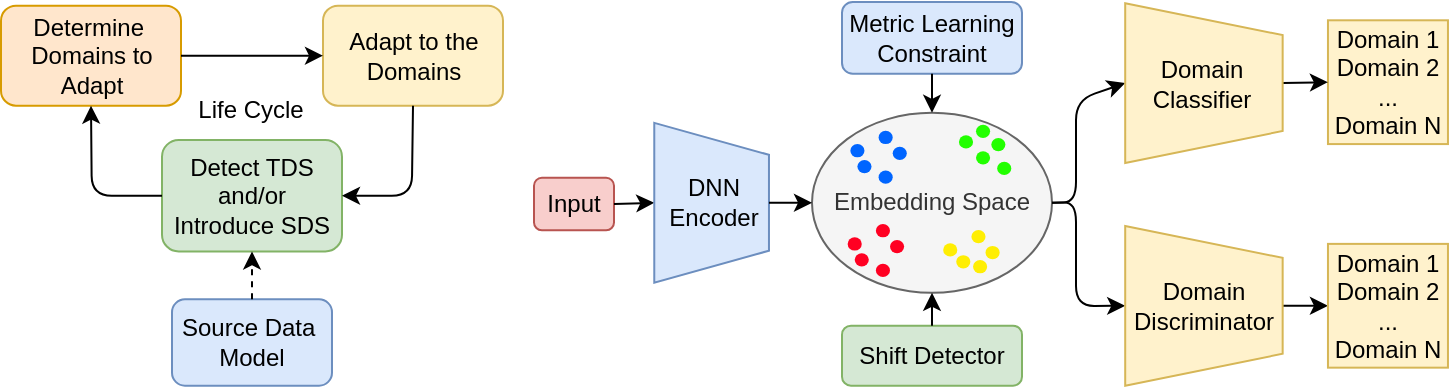 <mxfile version="13.1.13" type="device"><diagram id="YISamEYbsGMrIkhBcwpW" name="Page-1"><mxGraphModel dx="931" dy="497" grid="1" gridSize="10" guides="1" tooltips="1" connect="1" arrows="1" fold="1" page="1" pageScale="1" pageWidth="850" pageHeight="1100" math="0" shadow="0"><root><mxCell id="0"/><mxCell id="1" parent="0"/><mxCell id="IWdMZ22ZYk60eAWHdgef-17" value="" style="group" parent="1" vertex="1" connectable="0"><mxGeometry x="20" y="41.84" width="250" height="190" as="geometry"/></mxCell><mxCell id="IWdMZ22ZYk60eAWHdgef-16" value="" style="group" parent="IWdMZ22ZYk60eAWHdgef-17" vertex="1" connectable="0"><mxGeometry width="250" height="190" as="geometry"/></mxCell><mxCell id="Q_a5eMWgqeZ8RDD4jTmu-2" value="Detect TDS&lt;br&gt;and/or&lt;br&gt;Introduce SDS" style="rounded=1;whiteSpace=wrap;html=1;fillColor=#d5e8d4;strokeColor=#82b366;" parent="IWdMZ22ZYk60eAWHdgef-16" vertex="1"><mxGeometry x="75" y="67.14" width="90" height="55.73" as="geometry"/></mxCell><mxCell id="Q_a5eMWgqeZ8RDD4jTmu-17" value="Determine&amp;nbsp;&lt;br&gt;Domains to Adapt" style="rounded=1;whiteSpace=wrap;html=1;fillColor=#ffe6cc;strokeColor=#d79b00;" parent="IWdMZ22ZYk60eAWHdgef-16" vertex="1"><mxGeometry x="-5.5" width="90" height="50" as="geometry"/></mxCell><mxCell id="Q_a5eMWgqeZ8RDD4jTmu-18" value="&lt;span&gt;Adapt to the Domains&lt;/span&gt;" style="rounded=1;whiteSpace=wrap;html=1;fillColor=#fff2cc;strokeColor=#d6b656;" parent="IWdMZ22ZYk60eAWHdgef-16" vertex="1"><mxGeometry x="155.5" width="90" height="50" as="geometry"/></mxCell><mxCell id="Q_a5eMWgqeZ8RDD4jTmu-19" value="Source Data&amp;nbsp;&lt;br&gt;Model" style="rounded=1;whiteSpace=wrap;html=1;fillColor=#dae8fc;strokeColor=#6c8ebf;" parent="IWdMZ22ZYk60eAWHdgef-16" vertex="1"><mxGeometry x="80" y="146.818" width="80" height="43.182" as="geometry"/></mxCell><mxCell id="Q_a5eMWgqeZ8RDD4jTmu-32" value="" style="endArrow=classic;html=1;exitX=0;exitY=0.5;exitDx=0;exitDy=0;entryX=0.5;entryY=1;entryDx=0;entryDy=0;" parent="IWdMZ22ZYk60eAWHdgef-16" source="Q_a5eMWgqeZ8RDD4jTmu-2" target="Q_a5eMWgqeZ8RDD4jTmu-17" edge="1"><mxGeometry width="50" height="50" relative="1" as="geometry"><mxPoint x="57.671" y="86.364" as="sourcePoint"/><mxPoint x="102.116" y="43.182" as="targetPoint"/><Array as="points"><mxPoint x="39.893" y="95"/></Array></mxGeometry></mxCell><mxCell id="Q_a5eMWgqeZ8RDD4jTmu-33" value="" style="endArrow=classic;html=1;exitX=1;exitY=0.5;exitDx=0;exitDy=0;entryX=0;entryY=0.5;entryDx=0;entryDy=0;" parent="IWdMZ22ZYk60eAWHdgef-16" source="Q_a5eMWgqeZ8RDD4jTmu-17" target="Q_a5eMWgqeZ8RDD4jTmu-18" edge="1"><mxGeometry width="50" height="50" relative="1" as="geometry"><mxPoint x="57.671" y="86.364" as="sourcePoint"/><mxPoint x="102.116" y="43.182" as="targetPoint"/></mxGeometry></mxCell><mxCell id="Q_a5eMWgqeZ8RDD4jTmu-34" value="" style="endArrow=classic;html=1;exitX=0.5;exitY=1;exitDx=0;exitDy=0;entryX=1;entryY=0.5;entryDx=0;entryDy=0;" parent="IWdMZ22ZYk60eAWHdgef-16" source="Q_a5eMWgqeZ8RDD4jTmu-18" target="Q_a5eMWgqeZ8RDD4jTmu-2" edge="1"><mxGeometry width="50" height="50" relative="1" as="geometry"><mxPoint x="57.671" y="86.364" as="sourcePoint"/><mxPoint x="102.116" y="43.182" as="targetPoint"/><Array as="points"><mxPoint x="199.893" y="95"/></Array></mxGeometry></mxCell><mxCell id="Q_a5eMWgqeZ8RDD4jTmu-35" value="Life Cycle" style="text;html=1;strokeColor=none;fillColor=none;align=center;verticalAlign=middle;whiteSpace=wrap;rounded=0;" parent="IWdMZ22ZYk60eAWHdgef-16" vertex="1"><mxGeometry x="84.498" y="43.182" width="71.004" height="17.273" as="geometry"/></mxCell><mxCell id="Q_a5eMWgqeZ8RDD4jTmu-38" value="" style="endArrow=classic;dashed=1;html=1;exitX=0.5;exitY=0;exitDx=0;exitDy=0;entryX=0.5;entryY=1;entryDx=0;entryDy=0;" parent="IWdMZ22ZYk60eAWHdgef-16" source="Q_a5eMWgqeZ8RDD4jTmu-19" target="Q_a5eMWgqeZ8RDD4jTmu-2" edge="1"><mxGeometry width="50" height="50" relative="1" as="geometry"><mxPoint x="-137.884" y="250.455" as="sourcePoint"/><mxPoint x="-93.44" y="207.273" as="targetPoint"/></mxGeometry></mxCell><mxCell id="8vxj8MmmVFwjQORTdjuC-1" value="&lt;span&gt;Embedding Space&lt;/span&gt;" style="ellipse;whiteSpace=wrap;html=1;fillColor=#f5f5f5;strokeColor=#666666;fontColor=#333333;" parent="1" vertex="1"><mxGeometry x="420" y="95.39" width="120" height="90" as="geometry"/></mxCell><mxCell id="4EQEfvkdiRACBpscnFH9-1" value="Input" style="rounded=1;whiteSpace=wrap;html=1;fillColor=#f8cecc;strokeColor=#b85450;" parent="1" vertex="1"><mxGeometry x="281" y="127.92" width="40" height="26.25" as="geometry"/></mxCell><mxCell id="4EQEfvkdiRACBpscnFH9-2" value="" style="endArrow=classic;html=1;exitX=1;exitY=0.5;exitDx=0;exitDy=0;entryX=0.5;entryY=1;entryDx=0;entryDy=0;" parent="1" source="4EQEfvkdiRACBpscnFH9-1" target="4EQEfvkdiRACBpscnFH9-3" edge="1"><mxGeometry width="50" height="50" relative="1" as="geometry"><mxPoint x="610" y="340" as="sourcePoint"/><mxPoint x="410" y="140" as="targetPoint"/></mxGeometry></mxCell><mxCell id="4EQEfvkdiRACBpscnFH9-3" value="" style="shape=trapezoid;perimeter=trapezoidPerimeter;whiteSpace=wrap;html=1;rotation=90;fillColor=#dae8fc;strokeColor=#6c8ebf;" parent="1" vertex="1"><mxGeometry x="329.86" y="111.71" width="79.9" height="57.35" as="geometry"/></mxCell><mxCell id="4EQEfvkdiRACBpscnFH9-31" value="DNN &lt;br&gt;Encoder" style="text;html=1;strokeColor=none;fillColor=none;align=center;verticalAlign=middle;whiteSpace=wrap;rounded=0;" parent="1" vertex="1"><mxGeometry x="310.88" y="130" width="120" height="20" as="geometry"/></mxCell><mxCell id="4EQEfvkdiRACBpscnFH9-34" value="Metric Learning&lt;br&gt;Constraint" style="rounded=1;whiteSpace=wrap;html=1;fillColor=#dae8fc;strokeColor=#6c8ebf;" parent="1" vertex="1"><mxGeometry x="435" y="40" width="90" height="35.89" as="geometry"/></mxCell><mxCell id="4EQEfvkdiRACBpscnFH9-6" value="" style="shape=ellipse;fillColor=#0065FF;strokeColor=none;html=1" parent="1" vertex="1"><mxGeometry x="439.176" y="111.042" width="7.059" height="6.618" as="geometry"/></mxCell><mxCell id="4EQEfvkdiRACBpscnFH9-7" value="" style="shape=ellipse;fillColor=#0065FF;strokeColor=none;html=1" parent="1" vertex="1"><mxGeometry x="442.706" y="118.983" width="7.059" height="6.618" as="geometry"/></mxCell><mxCell id="4EQEfvkdiRACBpscnFH9-8" value="" style="shape=ellipse;fillColor=#0065FF;strokeColor=none;html=1" parent="1" vertex="1"><mxGeometry x="453.294" y="124.277" width="7.059" height="6.618" as="geometry"/></mxCell><mxCell id="4EQEfvkdiRACBpscnFH9-9" value="" style="shape=ellipse;fillColor=#0065FF;strokeColor=none;html=1" parent="1" vertex="1"><mxGeometry x="460.353" y="112.365" width="7.059" height="6.618" as="geometry"/></mxCell><mxCell id="4EQEfvkdiRACBpscnFH9-10" value="" style="shape=ellipse;fillColor=#0065FF;strokeColor=none;html=1" parent="1" vertex="1"><mxGeometry x="453.294" y="104.424" width="7.059" height="6.618" as="geometry"/></mxCell><mxCell id="4EQEfvkdiRACBpscnFH9-11" value="" style="shape=ellipse;fillColor=#22FF00;strokeColor=none;html=1" parent="1" vertex="1"><mxGeometry x="493.471" y="106.659" width="7.059" height="6.618" as="geometry"/></mxCell><mxCell id="4EQEfvkdiRACBpscnFH9-12" value="" style="shape=ellipse;fillColor=#22FF00;strokeColor=none;html=1" parent="1" vertex="1"><mxGeometry x="502" y="114.601" width="7.059" height="6.618" as="geometry"/></mxCell><mxCell id="4EQEfvkdiRACBpscnFH9-13" value="" style="shape=ellipse;fillColor=#22FF00;strokeColor=none;html=1" parent="1" vertex="1"><mxGeometry x="512.588" y="119.895" width="7.059" height="6.618" as="geometry"/></mxCell><mxCell id="4EQEfvkdiRACBpscnFH9-14" value="" style="shape=ellipse;fillColor=#22FF00;strokeColor=none;html=1" parent="1" vertex="1"><mxGeometry x="509.647" y="107.983" width="7.059" height="6.618" as="geometry"/></mxCell><mxCell id="4EQEfvkdiRACBpscnFH9-15" value="" style="shape=ellipse;fillColor=#22FF00;strokeColor=none;html=1" parent="1" vertex="1"><mxGeometry x="501.998" y="101.362" width="7.059" height="6.618" as="geometry"/></mxCell><mxCell id="4EQEfvkdiRACBpscnFH9-16" value="" style="shape=ellipse;fillColor=#FF0022;strokeColor=none;html=1" parent="1" vertex="1"><mxGeometry x="437.824" y="157.674" width="7.059" height="6.618" as="geometry"/></mxCell><mxCell id="4EQEfvkdiRACBpscnFH9-17" value="" style="shape=ellipse;fillColor=#FF0022;strokeColor=none;html=1" parent="1" vertex="1"><mxGeometry x="441.353" y="165.615" width="7.059" height="6.618" as="geometry"/></mxCell><mxCell id="4EQEfvkdiRACBpscnFH9-18" value="" style="shape=ellipse;fillColor=#FF0022;strokeColor=none;html=1" parent="1" vertex="1"><mxGeometry x="451.941" y="170.909" width="7.059" height="6.618" as="geometry"/></mxCell><mxCell id="4EQEfvkdiRACBpscnFH9-19" value="" style="shape=ellipse;fillColor=#FF0022;strokeColor=none;html=1" parent="1" vertex="1"><mxGeometry x="459" y="158.998" width="7.059" height="6.618" as="geometry"/></mxCell><mxCell id="4EQEfvkdiRACBpscnFH9-20" value="" style="shape=ellipse;fillColor=#FF0022;strokeColor=none;html=1" parent="1" vertex="1"><mxGeometry x="451.941" y="151.056" width="7.059" height="6.618" as="geometry"/></mxCell><mxCell id="4EQEfvkdiRACBpscnFH9-21" value="" style="shape=ellipse;fillColor=#FFEE03;strokeColor=none;html=1" parent="1" vertex="1"><mxGeometry x="485.588" y="160.645" width="7.059" height="6.618" as="geometry"/></mxCell><mxCell id="4EQEfvkdiRACBpscnFH9-22" value="" style="shape=ellipse;fillColor=#FFEE03;strokeColor=none;html=1" parent="1" vertex="1"><mxGeometry x="492.118" y="166.586" width="7.059" height="6.618" as="geometry"/></mxCell><mxCell id="4EQEfvkdiRACBpscnFH9-23" value="" style="shape=ellipse;fillColor=#FFEE03;strokeColor=none;html=1" parent="1" vertex="1"><mxGeometry x="500.526" y="169.06" width="7.059" height="6.618" as="geometry"/></mxCell><mxCell id="4EQEfvkdiRACBpscnFH9-24" value="" style="shape=ellipse;fillColor=#FFEE03;strokeColor=none;html=1" parent="1" vertex="1"><mxGeometry x="506.765" y="161.968" width="7.059" height="6.618" as="geometry"/></mxCell><mxCell id="4EQEfvkdiRACBpscnFH9-25" value="" style="shape=ellipse;fillColor=#FFEE03;strokeColor=none;html=1" parent="1" vertex="1"><mxGeometry x="499.706" y="154.027" width="7.059" height="6.618" as="geometry"/></mxCell><mxCell id="8vxj8MmmVFwjQORTdjuC-2" value="" style="endArrow=classic;html=1;exitX=0.5;exitY=1;exitDx=0;exitDy=0;entryX=0.5;entryY=0;entryDx=0;entryDy=0;" parent="1" source="4EQEfvkdiRACBpscnFH9-34" target="8vxj8MmmVFwjQORTdjuC-1" edge="1"><mxGeometry width="50" height="50" relative="1" as="geometry"><mxPoint x="450" y="180" as="sourcePoint"/><mxPoint x="500" y="130" as="targetPoint"/></mxGeometry></mxCell><mxCell id="8vxj8MmmVFwjQORTdjuC-3" value="" style="endArrow=classic;html=1;entryX=0;entryY=0.5;entryDx=0;entryDy=0;exitX=0.5;exitY=0;exitDx=0;exitDy=0;" parent="1" source="4EQEfvkdiRACBpscnFH9-3" target="8vxj8MmmVFwjQORTdjuC-1" edge="1"><mxGeometry width="50" height="50" relative="1" as="geometry"><mxPoint x="520" y="120" as="sourcePoint"/><mxPoint x="630" y="60" as="targetPoint"/></mxGeometry></mxCell><mxCell id="Q_a5eMWgqeZ8RDD4jTmu-14" value="" style="endArrow=classic;html=1;exitX=1;exitY=0.5;exitDx=0;exitDy=0;entryX=0.5;entryY=1;entryDx=0;entryDy=0;" parent="1" source="8vxj8MmmVFwjQORTdjuC-1" target="Q_a5eMWgqeZ8RDD4jTmu-11" edge="1"><mxGeometry width="50" height="50" relative="1" as="geometry"><mxPoint x="630" y="150" as="sourcePoint"/><mxPoint x="560" y="140" as="targetPoint"/><Array as="points"><mxPoint x="552" y="140"/><mxPoint x="552" y="89"/></Array></mxGeometry></mxCell><mxCell id="4EQEfvkdiRACBpscnFH9-65" value="Domain 1&lt;br&gt;Domain 2&lt;br&gt;...&lt;br&gt;Domain N" style="rounded=0;whiteSpace=wrap;html=1;fillColor=#fff2cc;strokeColor=#d6b656;" parent="1" vertex="1"><mxGeometry x="677.98" y="49.15" width="60" height="61.89" as="geometry"/></mxCell><mxCell id="4EQEfvkdiRACBpscnFH9-68" value="" style="endArrow=classic;html=1;entryX=0;entryY=0.5;entryDx=0;entryDy=0;exitX=0.5;exitY=0;exitDx=0;exitDy=0;" parent="1" source="Q_a5eMWgqeZ8RDD4jTmu-11" target="4EQEfvkdiRACBpscnFH9-65" edge="1"><mxGeometry width="50" height="50" relative="1" as="geometry"><mxPoint x="667.98" y="88.89" as="sourcePoint"/><mxPoint x="617.98" y="92.02" as="targetPoint"/></mxGeometry></mxCell><mxCell id="IWdMZ22ZYk60eAWHdgef-2" value="" style="endArrow=classic;html=1;entryX=0;entryY=0.5;entryDx=0;entryDy=0;exitX=0.5;exitY=0;exitDx=0;exitDy=0;" parent="1" source="IWdMZ22ZYk60eAWHdgef-4" edge="1"><mxGeometry width="50" height="50" relative="1" as="geometry"><mxPoint x="618.98" y="101.89" as="sourcePoint"/><mxPoint x="677.98" y="191.89" as="targetPoint"/></mxGeometry></mxCell><mxCell id="IWdMZ22ZYk60eAWHdgef-7" value="" style="endArrow=classic;html=1;exitX=1;exitY=0.5;exitDx=0;exitDy=0;entryX=0.5;entryY=1;entryDx=0;entryDy=0;" parent="1" source="8vxj8MmmVFwjQORTdjuC-1" target="IWdMZ22ZYk60eAWHdgef-4" edge="1"><mxGeometry width="50" height="50" relative="1" as="geometry"><mxPoint x="561.38" y="154.03" as="sourcePoint"/><mxPoint x="597.98" y="102.92" as="targetPoint"/><Array as="points"><mxPoint x="552" y="140"/><mxPoint x="552" y="192"/></Array></mxGeometry></mxCell><mxCell id="IWdMZ22ZYk60eAWHdgef-8" value="Shift Detector" style="rounded=1;whiteSpace=wrap;html=1;fillColor=#d5e8d4;strokeColor=#82b366;" parent="1" vertex="1"><mxGeometry x="435" y="201.84" width="90" height="30" as="geometry"/></mxCell><mxCell id="IWdMZ22ZYk60eAWHdgef-14" value="" style="endArrow=classic;html=1;exitX=0.5;exitY=0;exitDx=0;exitDy=0;entryX=0.5;entryY=1;entryDx=0;entryDy=0;" parent="1" source="IWdMZ22ZYk60eAWHdgef-8" target="8vxj8MmmVFwjQORTdjuC-1" edge="1"><mxGeometry width="50" height="50" relative="1" as="geometry"><mxPoint x="492" y="210" as="sourcePoint"/><mxPoint x="542" y="160" as="targetPoint"/></mxGeometry></mxCell><mxCell id="IWdMZ22ZYk60eAWHdgef-15" value="Domain 1&lt;br&gt;Domain 2&lt;br&gt;...&lt;br&gt;Domain N" style="rounded=0;whiteSpace=wrap;html=1;fillColor=#fff2cc;strokeColor=#d6b656;" parent="1" vertex="1"><mxGeometry x="677.98" y="160.94" width="60" height="61.89" as="geometry"/></mxCell><mxCell id="Q_a5eMWgqeZ8RDD4jTmu-11" value="" style="shape=trapezoid;perimeter=trapezoidPerimeter;whiteSpace=wrap;html=1;rotation=90;fillColor=#fff2cc;strokeColor=#d6b656;" parent="1" vertex="1"><mxGeometry x="576.015" y="41.165" width="79.9" height="78.73" as="geometry"/></mxCell><mxCell id="4EQEfvkdiRACBpscnFH9-37" value="Domain Classifier" style="text;html=1;strokeColor=none;fillColor=none;align=center;verticalAlign=middle;whiteSpace=wrap;rounded=0;" parent="1" vertex="1"><mxGeometry x="594.98" y="70.53" width="40" height="20" as="geometry"/></mxCell><mxCell id="IWdMZ22ZYk60eAWHdgef-3" value="" style="group" parent="1" vertex="1" connectable="0"><mxGeometry x="597.975" y="151.945" width="57.94" height="79.9" as="geometry"/></mxCell><mxCell id="IWdMZ22ZYk60eAWHdgef-4" value="" style="shape=trapezoid;perimeter=trapezoidPerimeter;whiteSpace=wrap;html=1;rotation=90;fillColor=#fff2cc;strokeColor=#d6b656;" parent="IWdMZ22ZYk60eAWHdgef-3" vertex="1"><mxGeometry x="-21.96" y="0.59" width="79.9" height="78.73" as="geometry"/></mxCell><mxCell id="IWdMZ22ZYk60eAWHdgef-5" value="Domain Discriminator" style="text;html=1;strokeColor=none;fillColor=none;align=center;verticalAlign=middle;whiteSpace=wrap;rounded=0;" parent="IWdMZ22ZYk60eAWHdgef-3" vertex="1"><mxGeometry x="-2.005" y="29.955" width="40" height="20" as="geometry"/></mxCell></root></mxGraphModel></diagram></mxfile>